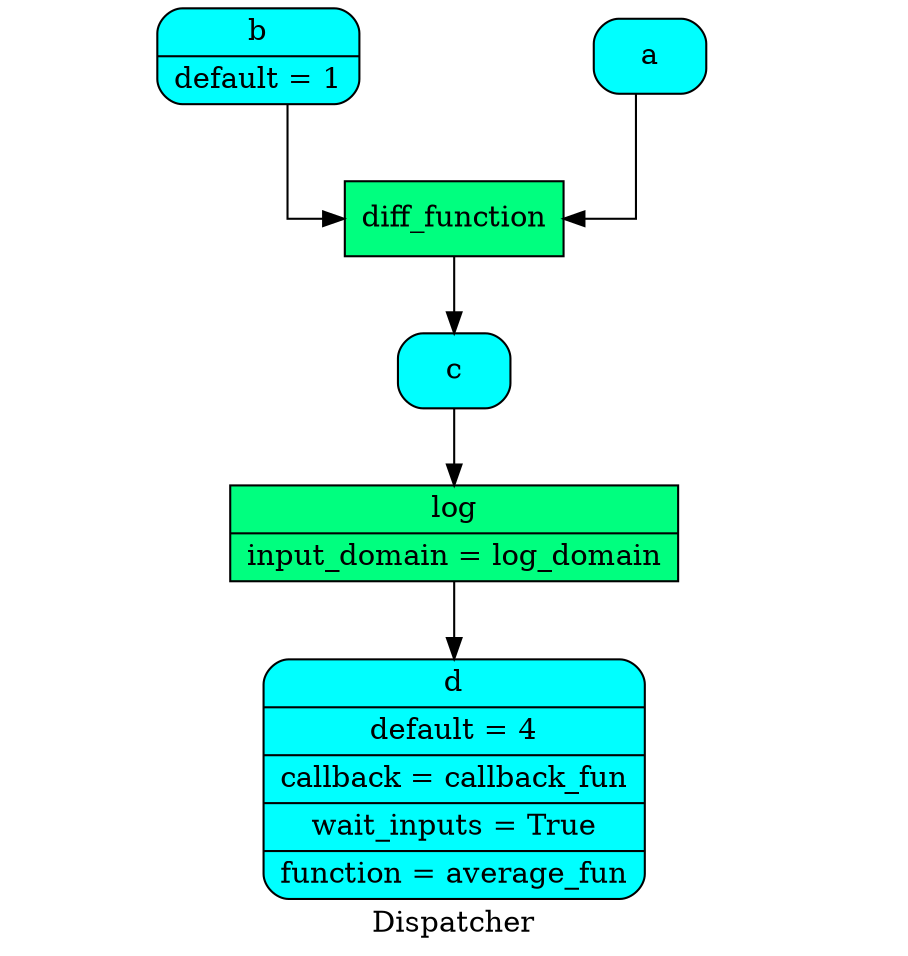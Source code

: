 digraph Dispatcher {
	graph [ratio=1]
	node [style=filled]
	splines = ortho
	label = "Dispatcher"
		"Dispatcher_-7122603177858460539" [label="{ c  }" fillcolor=cyan shape=Mrecord]
		Dispatcher_5207486180265155097 [label="{ diff_function  }" fillcolor=springgreen shape=record]
		"Dispatcher_-5279003028835121650" [label="{ d | default = 4 | callback = callback_fun | wait_inputs = True | function = average_fun }" fillcolor=cyan shape=Mrecord]
		Dispatcher_5198365931108737741 [label="{ b | default = 1 }" fillcolor=cyan shape=Mrecord]
		"Dispatcher_-6178207401999343906" [label="{ log | input_domain = log_domain }" fillcolor=springgreen shape=record]
		"Dispatcher_-8678671152349271859" [label="{ a  }" fillcolor=cyan shape=Mrecord]
			"Dispatcher_-7122603177858460539" -> "Dispatcher_-6178207401999343906"
			Dispatcher_5207486180265155097 -> "Dispatcher_-7122603177858460539"
			Dispatcher_5198365931108737741 -> Dispatcher_5207486180265155097
			"Dispatcher_-6178207401999343906" -> "Dispatcher_-5279003028835121650"
			"Dispatcher_-8678671152349271859" -> Dispatcher_5207486180265155097
}